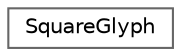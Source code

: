 digraph "Graphical Class Hierarchy"
{
 // LATEX_PDF_SIZE
  bgcolor="transparent";
  edge [fontname=Helvetica,fontsize=10,labelfontname=Helvetica,labelfontsize=10];
  node [fontname=Helvetica,fontsize=10,shape=box,height=0.2,width=0.4];
  rankdir="LR";
  Node0 [id="Node000000",label="SquareGlyph",height=0.2,width=0.4,color="grey40", fillcolor="white", style="filled",URL="$classSquareGlyph.html",tooltip=" "];
}
